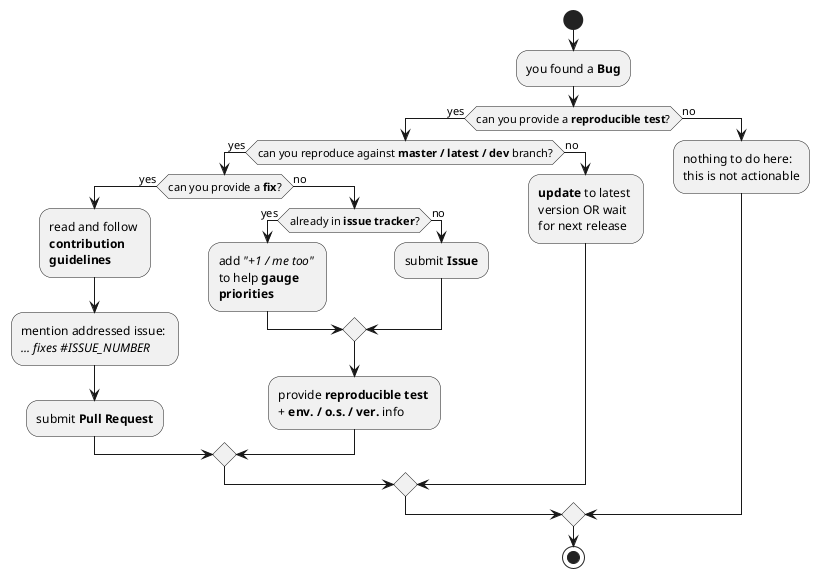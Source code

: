 /'
Render this file with PlantUML.
Official website: http://plantuml.sourceforge.net/
'/

@startuml

start

:you found a <b>Bug</b>;

if (can you provide a <b>reproducible test</b>?) then (yes)

    if (can you reproduce against <b>master / latest / dev</b> branch?) then (yes)

        if (can you provide a <b>fix</b>?) then (yes)

            :read and follow \n<b>contribution</b> \n<b>guidelines</b>;
            :mention addressed issue: \n<i>... fixes #ISSUE_NUMBER</i>;
            :submit <b>Pull Request</b>;

        else (no)

            if (already in <b>issue tracker</b>?) then (yes)
                :add <i>"+1 / me too"</i> \nto help <b>gauge</b> \n<b>priorities</b>;
            else (no)
                :submit <b>Issue</b>;
            endif

            :provide <b>reproducible test</b> \n+ <b>env. / o.s. / ver.</b> info;

        endif

    else (no)
        :<b>update</b> to latest \nversion OR wait \nfor next release;
    endif

else (no)
    :nothing to do here: \nthis is not actionable;
endif

stop

@enduml
